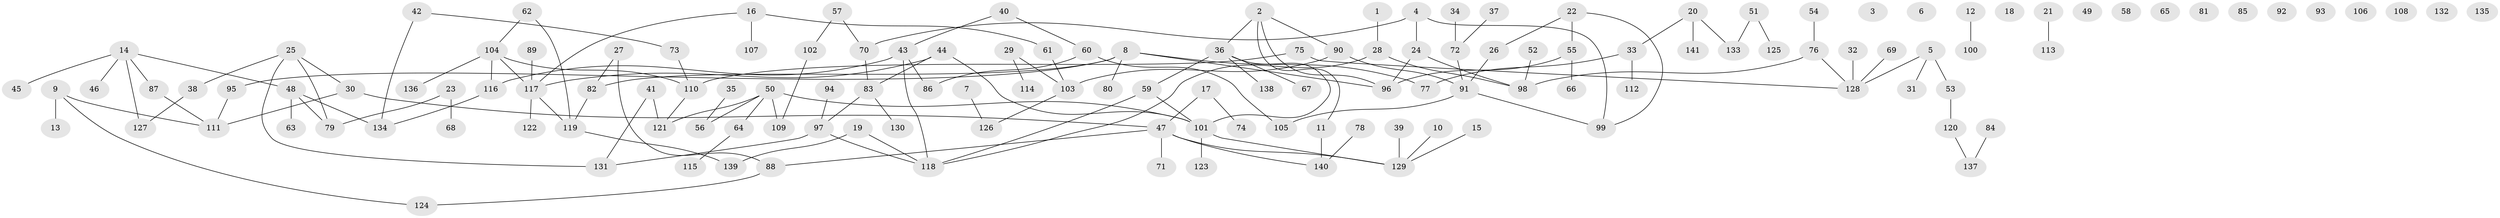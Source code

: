 // Generated by graph-tools (version 1.1) at 2025/00/03/09/25 03:00:48]
// undirected, 141 vertices, 151 edges
graph export_dot {
graph [start="1"]
  node [color=gray90,style=filled];
  1;
  2;
  3;
  4;
  5;
  6;
  7;
  8;
  9;
  10;
  11;
  12;
  13;
  14;
  15;
  16;
  17;
  18;
  19;
  20;
  21;
  22;
  23;
  24;
  25;
  26;
  27;
  28;
  29;
  30;
  31;
  32;
  33;
  34;
  35;
  36;
  37;
  38;
  39;
  40;
  41;
  42;
  43;
  44;
  45;
  46;
  47;
  48;
  49;
  50;
  51;
  52;
  53;
  54;
  55;
  56;
  57;
  58;
  59;
  60;
  61;
  62;
  63;
  64;
  65;
  66;
  67;
  68;
  69;
  70;
  71;
  72;
  73;
  74;
  75;
  76;
  77;
  78;
  79;
  80;
  81;
  82;
  83;
  84;
  85;
  86;
  87;
  88;
  89;
  90;
  91;
  92;
  93;
  94;
  95;
  96;
  97;
  98;
  99;
  100;
  101;
  102;
  103;
  104;
  105;
  106;
  107;
  108;
  109;
  110;
  111;
  112;
  113;
  114;
  115;
  116;
  117;
  118;
  119;
  120;
  121;
  122;
  123;
  124;
  125;
  126;
  127;
  128;
  129;
  130;
  131;
  132;
  133;
  134;
  135;
  136;
  137;
  138;
  139;
  140;
  141;
  1 -- 28;
  2 -- 11;
  2 -- 36;
  2 -- 90;
  2 -- 96;
  4 -- 24;
  4 -- 70;
  4 -- 99;
  5 -- 31;
  5 -- 53;
  5 -- 128;
  7 -- 126;
  8 -- 77;
  8 -- 80;
  8 -- 82;
  8 -- 95;
  8 -- 96;
  9 -- 13;
  9 -- 111;
  9 -- 124;
  10 -- 129;
  11 -- 140;
  12 -- 100;
  14 -- 45;
  14 -- 46;
  14 -- 48;
  14 -- 87;
  14 -- 127;
  15 -- 129;
  16 -- 61;
  16 -- 107;
  16 -- 117;
  17 -- 47;
  17 -- 74;
  19 -- 118;
  19 -- 139;
  20 -- 33;
  20 -- 133;
  20 -- 141;
  21 -- 113;
  22 -- 26;
  22 -- 55;
  22 -- 99;
  23 -- 68;
  23 -- 79;
  24 -- 96;
  24 -- 98;
  25 -- 30;
  25 -- 38;
  25 -- 79;
  25 -- 131;
  26 -- 91;
  27 -- 82;
  27 -- 88;
  28 -- 98;
  28 -- 118;
  29 -- 103;
  29 -- 114;
  30 -- 47;
  30 -- 111;
  32 -- 128;
  33 -- 77;
  33 -- 112;
  34 -- 72;
  35 -- 56;
  36 -- 59;
  36 -- 67;
  36 -- 101;
  36 -- 138;
  37 -- 72;
  38 -- 127;
  39 -- 129;
  40 -- 43;
  40 -- 60;
  41 -- 121;
  41 -- 131;
  42 -- 73;
  42 -- 134;
  43 -- 86;
  43 -- 116;
  43 -- 118;
  44 -- 83;
  44 -- 101;
  44 -- 117;
  47 -- 71;
  47 -- 88;
  47 -- 129;
  47 -- 140;
  48 -- 63;
  48 -- 79;
  48 -- 134;
  50 -- 56;
  50 -- 64;
  50 -- 101;
  50 -- 109;
  50 -- 121;
  51 -- 125;
  51 -- 133;
  52 -- 98;
  53 -- 120;
  54 -- 76;
  55 -- 66;
  55 -- 96;
  57 -- 70;
  57 -- 102;
  59 -- 101;
  59 -- 118;
  60 -- 86;
  60 -- 105;
  61 -- 103;
  62 -- 104;
  62 -- 119;
  64 -- 115;
  69 -- 128;
  70 -- 83;
  72 -- 91;
  73 -- 110;
  75 -- 110;
  75 -- 128;
  76 -- 98;
  76 -- 128;
  78 -- 140;
  82 -- 119;
  83 -- 97;
  83 -- 130;
  84 -- 137;
  87 -- 111;
  88 -- 124;
  89 -- 117;
  90 -- 91;
  90 -- 103;
  91 -- 99;
  91 -- 105;
  94 -- 97;
  95 -- 111;
  97 -- 118;
  97 -- 131;
  101 -- 123;
  101 -- 129;
  102 -- 109;
  103 -- 126;
  104 -- 110;
  104 -- 116;
  104 -- 117;
  104 -- 136;
  110 -- 121;
  116 -- 134;
  117 -- 119;
  117 -- 122;
  119 -- 139;
  120 -- 137;
}
